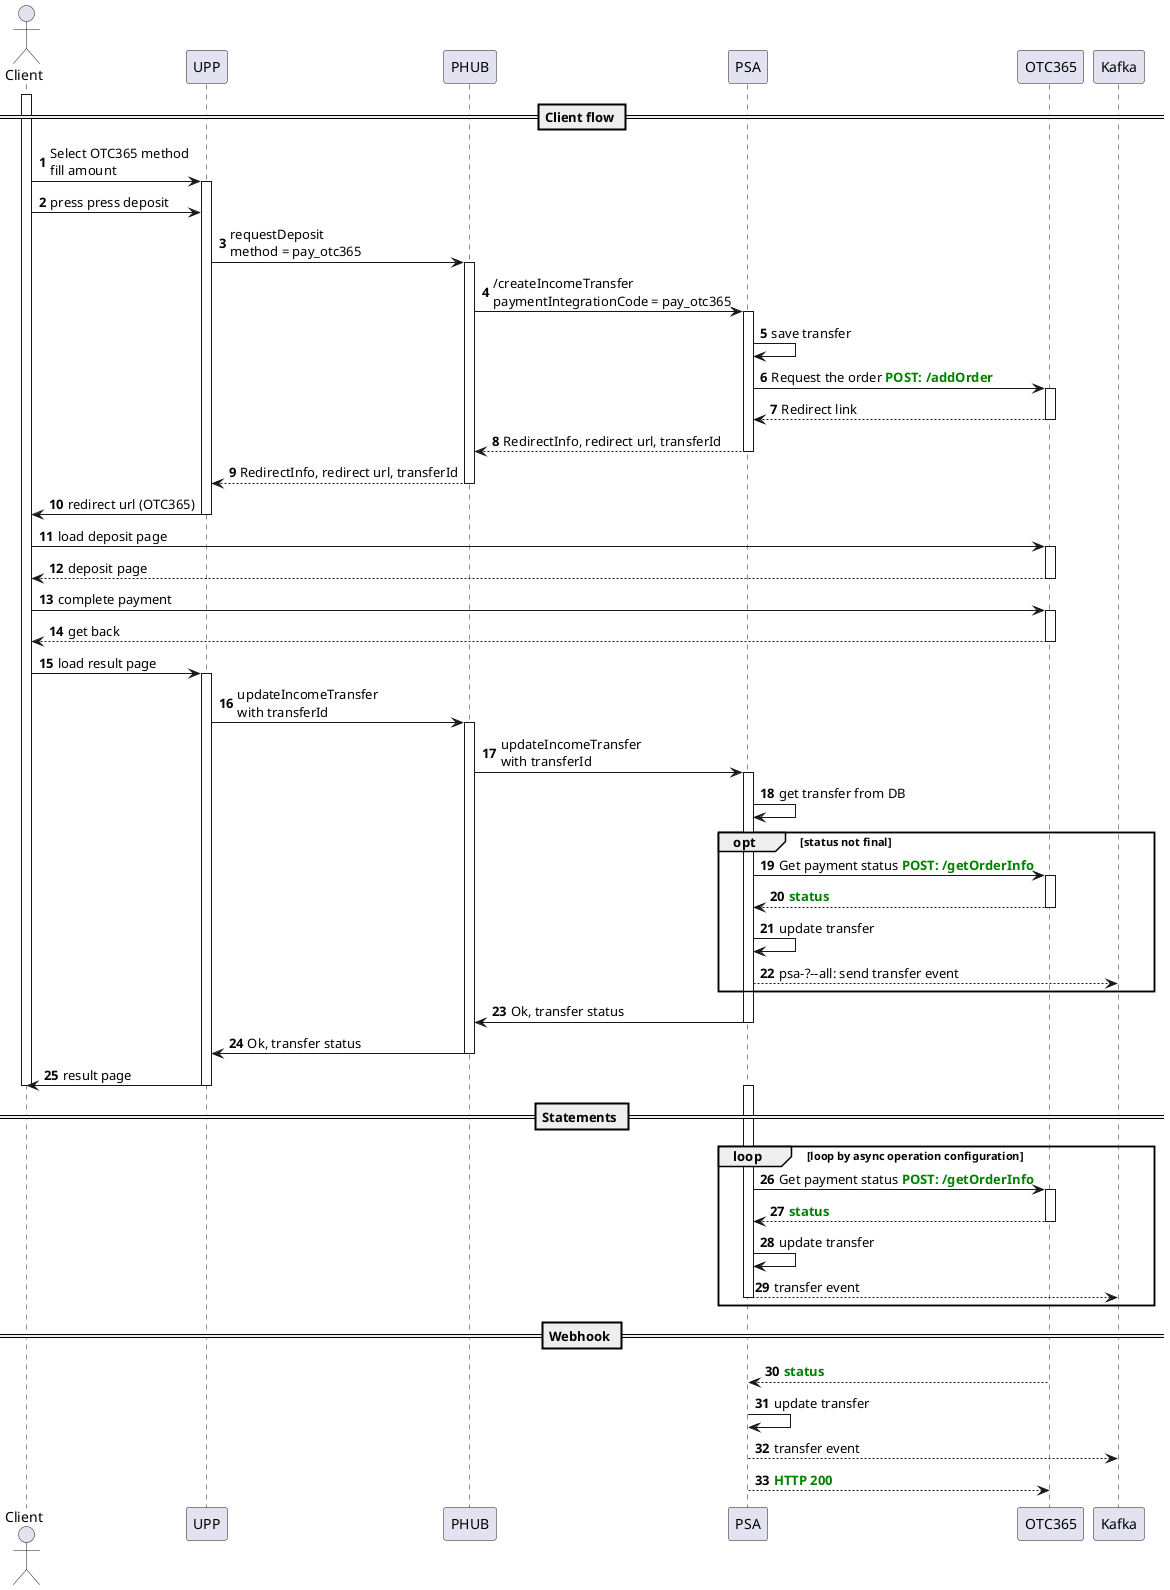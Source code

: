 @startuml
autonumber

actor Client

== Client flow ==
activate Client
Client -> UPP ++: Select OTC365 method\nfill amount

Client -> UPP : press press deposit
UPP -> PHUB ++: requestDeposit\nmethod = pay_otc365
PHUB -> PSA ++: /createIncomeTransfer\npaymentIntegrationCode = pay_otc365
PSA -> PSA: save transfer

PSA -> OTC365 ++: Request the order <b><font color=green>POST: /addOrder

OTC365 --> PSA --: Redirect link

PSA --> PHUB --: RedirectInfo, redirect url, transferId
PHUB --> UPP --: RedirectInfo, redirect url, transferId
UPP -> Client --: redirect url (OTC365)

Client -> OTC365 ++: load deposit page
OTC365 --> Client --: deposit page

Client -> OTC365 ++: complete payment
OTC365 --> Client --: get back

Client -> UPP ++: load result page
UPP -> PHUB ++: updateIncomeTransfer\nwith transferId
PHUB -> PSA ++: updateIncomeTransfer\nwith transferId
PSA -> PSA: get transfer from DB
opt status not final
    PSA -> OTC365 ++: Get payment status <b><font color=green>POST: /getOrderInfo
    OTC365 --> PSA --: <b><font color=green>status
    PSA -> PSA: update transfer
    PSA --> Kafka: psa-?--all: send transfer event
end opt
PSA -> PHUB --: Ok, transfer status
PHUB -> UPP --: Ok, transfer status
UPP -> Client --: result page
deactivate Client

== Statements ==
    activate PSA
    loop loop by async operation configuration
    PSA -> OTC365 ++: Get payment status <b><font color=green>POST: /getOrderInfo
    OTC365 --> PSA --: <b><font color=green>status
    PSA -> PSA: update transfer
    PSA --> Kafka: transfer event
    deactivate PSA
end loop

== Webhook ==
activate OTC365
OTC365 --> PSA --: <b><font color=green>status
PSA -> PSA: update transfer
PSA --> Kafka: transfer event
PSA --> OTC365--: <b><font color=green>HTTP 200
deactivate OTC365

@enduml